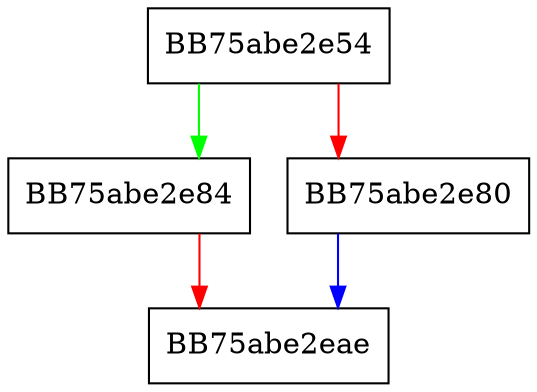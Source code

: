 digraph ZSTD_BtFindBestMatch_noDict_4 {
  node [shape="box"];
  graph [splines=ortho];
  BB75abe2e54 -> BB75abe2e84 [color="green"];
  BB75abe2e54 -> BB75abe2e80 [color="red"];
  BB75abe2e80 -> BB75abe2eae [color="blue"];
  BB75abe2e84 -> BB75abe2eae [color="red"];
}